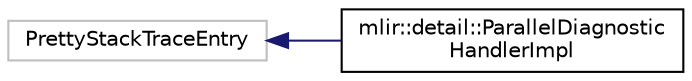 digraph "Graphical Class Hierarchy"
{
  bgcolor="transparent";
  edge [fontname="Helvetica",fontsize="10",labelfontname="Helvetica",labelfontsize="10"];
  node [fontname="Helvetica",fontsize="10",shape=record];
  rankdir="LR";
  Node292 [label="PrettyStackTraceEntry",height=0.2,width=0.4,color="grey75"];
  Node292 -> Node0 [dir="back",color="midnightblue",fontsize="10",style="solid",fontname="Helvetica"];
  Node0 [label="mlir::detail::ParallelDiagnostic\lHandlerImpl",height=0.2,width=0.4,color="black",URL="$structmlir_1_1detail_1_1ParallelDiagnosticHandlerImpl.html"];
}

